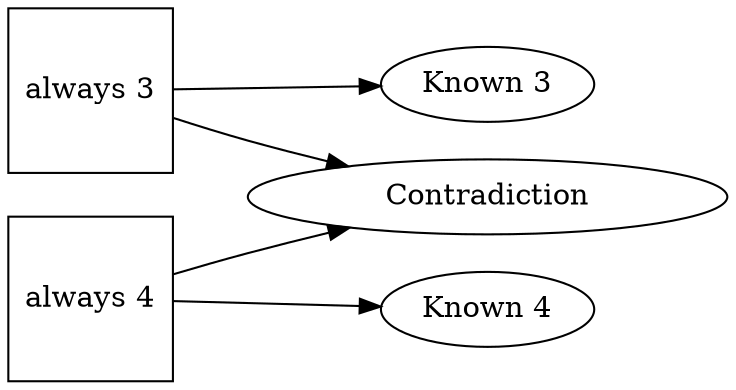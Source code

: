 digraph contradiction {
    graph [rankdir=LR];
    a3 [label="always 3"
       ,shape=square];
    a4 [label="always 4"
       ,shape=square];
    a [label="Known 3"];
    b [label="       Contradiction       "];
    c [label="Known 4"];
    a3 -> a;
    a3 -> b;
    a4 -> b;
    a4 -> c;
}